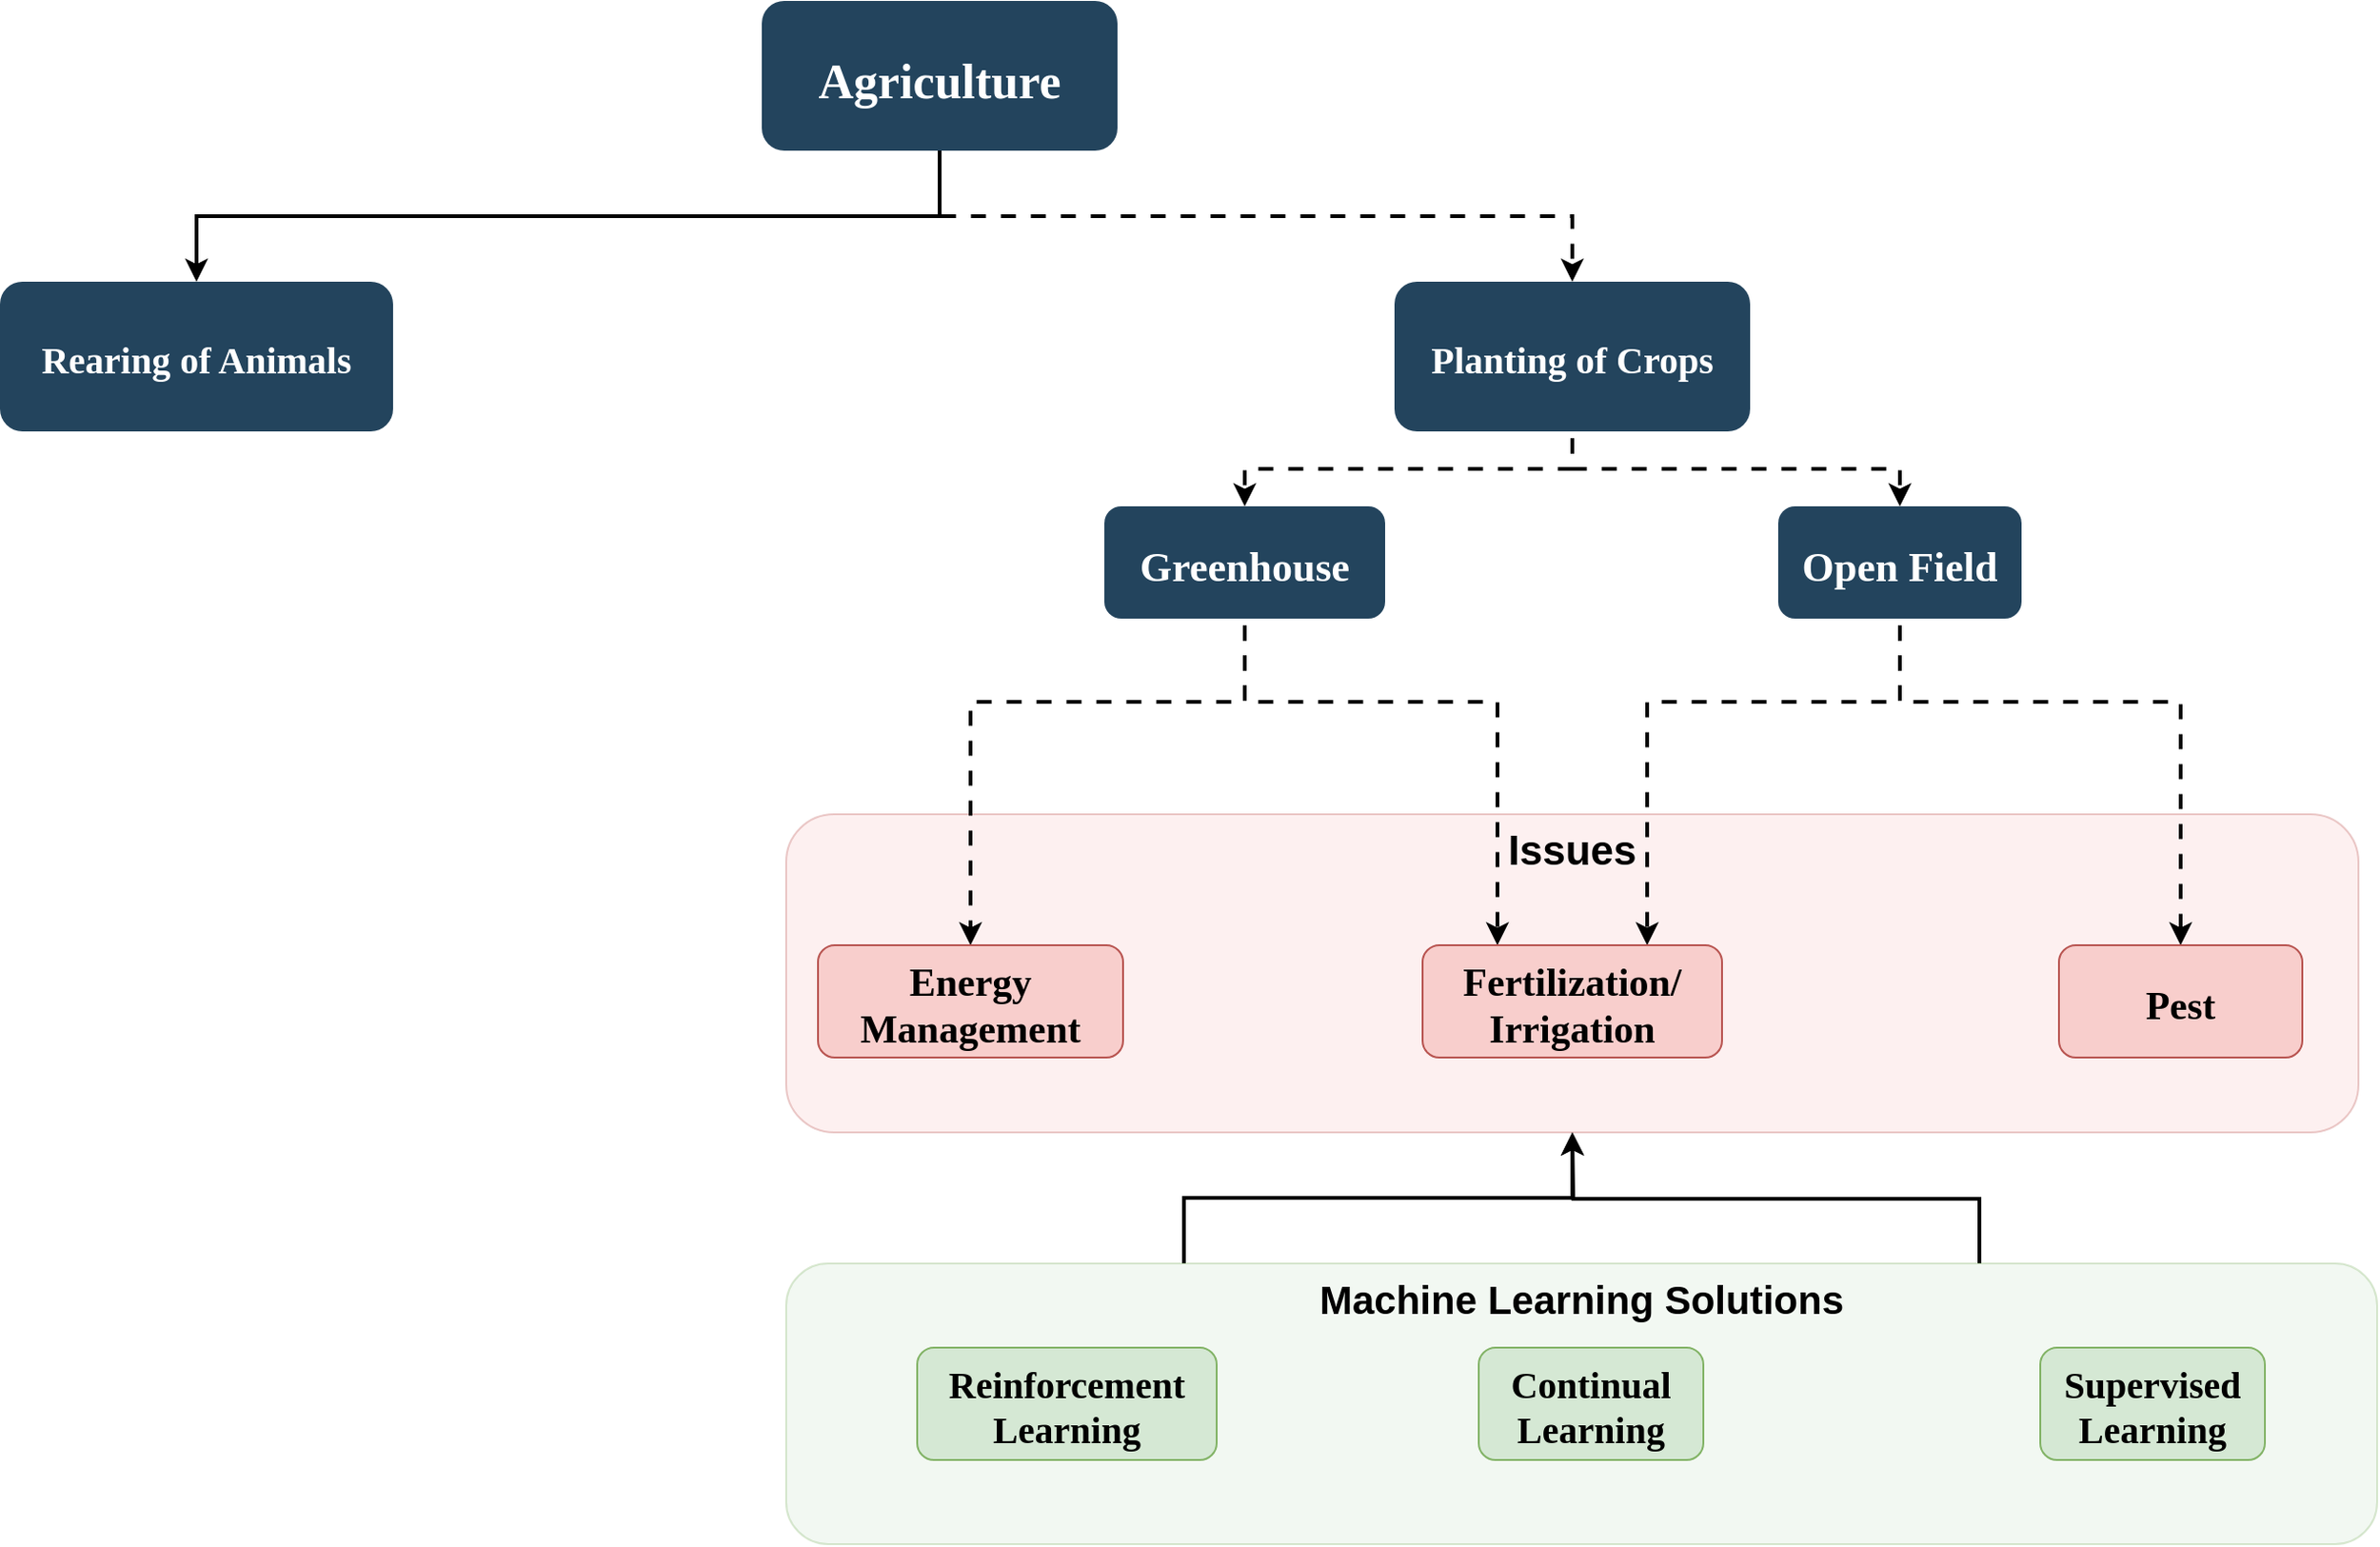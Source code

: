 <mxfile version="23.1.6" type="github">
  <diagram name="Page-1" id="2c0d36ab-eaac-3732-788b-9136903baeff">
    <mxGraphModel dx="2066" dy="1153" grid="1" gridSize="10" guides="1" tooltips="1" connect="1" arrows="1" fold="1" page="1" pageScale="1.5" pageWidth="1169" pageHeight="827" background="none" math="0" shadow="0">
      <root>
        <mxCell id="0" />
        <mxCell id="1" parent="0" />
        <mxCell id="VdHDK7d5ku64aUJpAuBf-138" value="&lt;div style=&quot;&quot;&gt;&lt;b style=&quot;background-color: initial;&quot;&gt;&lt;font style=&quot;font-size: 22px;&quot;&gt;Issues&lt;/font&gt;&lt;/b&gt;&lt;/div&gt;" style="rounded=1;whiteSpace=wrap;html=1;fillColor=#f8cecc;strokeColor=#b85450;opacity=30;align=center;labelPosition=center;verticalLabelPosition=middle;verticalAlign=top;fontSize=17;" vertex="1" parent="1">
          <mxGeometry x="770" y="620" width="840" height="170" as="geometry" />
        </mxCell>
        <mxCell id="VdHDK7d5ku64aUJpAuBf-139" style="edgeStyle=orthogonalEdgeStyle;rounded=0;orthogonalLoop=1;jettySize=auto;html=1;exitX=0.25;exitY=0;exitDx=0;exitDy=0;entryX=0.5;entryY=1;entryDx=0;entryDy=0;strokeWidth=2;" edge="1" parent="1" source="VdHDK7d5ku64aUJpAuBf-133" target="VdHDK7d5ku64aUJpAuBf-138">
          <mxGeometry relative="1" as="geometry" />
        </mxCell>
        <mxCell id="VdHDK7d5ku64aUJpAuBf-140" style="edgeStyle=orthogonalEdgeStyle;rounded=0;orthogonalLoop=1;jettySize=auto;html=1;exitX=0.75;exitY=0;exitDx=0;exitDy=0;shadow=0;strokeWidth=2;" edge="1" parent="1" source="VdHDK7d5ku64aUJpAuBf-133">
          <mxGeometry relative="1" as="geometry">
            <mxPoint x="1190" y="790" as="targetPoint" />
          </mxGeometry>
        </mxCell>
        <mxCell id="VdHDK7d5ku64aUJpAuBf-133" value="&lt;b&gt;&lt;font style=&quot;font-size: 21px;&quot;&gt;Machine Learning Solutions&lt;/font&gt;&lt;/b&gt;" style="rounded=1;whiteSpace=wrap;html=1;fillColor=#d5e8d4;strokeColor=#82b366;opacity=30;verticalAlign=top;gradientColor=none;gradientDirection=west;glass=0;shadow=0;" vertex="1" parent="1">
          <mxGeometry x="770" y="860" width="850" height="150" as="geometry" />
        </mxCell>
        <mxCell id="2" value="Agriculture" style="rounded=1;fillColor=#23445D;gradientColor=none;strokeColor=none;fontColor=#FFFFFF;fontStyle=1;fontFamily=Tahoma;fontSize=26;" parent="1" vertex="1">
          <mxGeometry x="757" y="185.5" width="190" height="80" as="geometry" />
        </mxCell>
        <mxCell id="4" value="Planting of Crops" style="rounded=1;fillColor=#23445D;gradientColor=none;strokeColor=none;fontColor=#FFFFFF;fontStyle=1;fontFamily=Tahoma;fontSize=20;" parent="1" vertex="1">
          <mxGeometry x="1095.0" y="335.5" width="190" height="80" as="geometry" />
        </mxCell>
        <mxCell id="9" value="" style="edgeStyle=elbowEdgeStyle;elbow=vertical;strokeWidth=2;rounded=0;flowAnimation=1;" parent="1" source="2" target="4" edge="1">
          <mxGeometry x="337" y="215.5" width="100" height="100" as="geometry">
            <mxPoint x="337" y="315.5" as="sourcePoint" />
            <mxPoint x="437" y="215.5" as="targetPoint" />
          </mxGeometry>
        </mxCell>
        <mxCell id="13" value="Rearing of Animals" style="rounded=1;fillColor=#23445D;gradientColor=none;strokeColor=none;fontColor=#FFFFFF;fontStyle=1;fontFamily=Tahoma;fontSize=20;" parent="1" vertex="1">
          <mxGeometry x="350" y="335.5" width="210" height="80" as="geometry" />
        </mxCell>
        <mxCell id="VdHDK7d5ku64aUJpAuBf-129" style="edgeStyle=orthogonalEdgeStyle;rounded=0;orthogonalLoop=1;jettySize=auto;html=1;exitX=0.5;exitY=1;exitDx=0;exitDy=0;entryX=0.25;entryY=0;entryDx=0;entryDy=0;strokeWidth=2;flowAnimation=1;" edge="1" parent="1" source="44" target="53">
          <mxGeometry relative="1" as="geometry">
            <Array as="points">
              <mxPoint x="1015" y="560" />
              <mxPoint x="1150" y="560" />
            </Array>
          </mxGeometry>
        </mxCell>
        <mxCell id="VdHDK7d5ku64aUJpAuBf-130" style="edgeStyle=orthogonalEdgeStyle;rounded=0;orthogonalLoop=1;jettySize=auto;html=1;exitX=0.5;exitY=1;exitDx=0;exitDy=0;entryX=0.5;entryY=0;entryDx=0;entryDy=0;strokeWidth=2;flowAnimation=1;" edge="1" parent="1" source="44" target="VdHDK7d5ku64aUJpAuBf-128">
          <mxGeometry relative="1" as="geometry">
            <Array as="points">
              <mxPoint x="1015" y="560" />
              <mxPoint x="869" y="560" />
            </Array>
          </mxGeometry>
        </mxCell>
        <mxCell id="44" value="Greenhouse" style="rounded=1;fillColor=#23445D;gradientColor=none;strokeColor=none;fontColor=#FFFFFF;fontStyle=1;fontFamily=Tahoma;fontSize=22;" parent="1" vertex="1">
          <mxGeometry x="940" y="455.5" width="150" height="60" as="geometry" />
        </mxCell>
        <mxCell id="VdHDK7d5ku64aUJpAuBf-126" style="edgeStyle=orthogonalEdgeStyle;rounded=0;orthogonalLoop=1;jettySize=auto;html=1;exitX=0.5;exitY=1;exitDx=0;exitDy=0;entryX=0.75;entryY=0;entryDx=0;entryDy=0;strokeWidth=2;flowAnimation=1;" edge="1" parent="1" source="52" target="53">
          <mxGeometry relative="1" as="geometry">
            <Array as="points">
              <mxPoint x="1365" y="560" />
              <mxPoint x="1230" y="560" />
            </Array>
          </mxGeometry>
        </mxCell>
        <mxCell id="VdHDK7d5ku64aUJpAuBf-127" style="edgeStyle=orthogonalEdgeStyle;rounded=0;orthogonalLoop=1;jettySize=auto;html=1;exitX=0.5;exitY=1;exitDx=0;exitDy=0;entryX=0.5;entryY=0;entryDx=0;entryDy=0;strokeWidth=2;flowAnimation=1;" edge="1" parent="1" source="52" target="VdHDK7d5ku64aUJpAuBf-125">
          <mxGeometry relative="1" as="geometry">
            <Array as="points">
              <mxPoint x="1365" y="560" />
              <mxPoint x="1515" y="560" />
            </Array>
          </mxGeometry>
        </mxCell>
        <mxCell id="52" value="Open Field" style="rounded=1;fillColor=#23445D;gradientColor=none;strokeColor=none;fontColor=#FFFFFF;fontStyle=1;fontFamily=Tahoma;fontSize=22;" parent="1" vertex="1">
          <mxGeometry x="1300" y="455.5" width="130" height="60" as="geometry" />
        </mxCell>
        <mxCell id="53" value="Fertilization/&#xa;Irrigation" style="rounded=1;fillColor=#f8cecc;strokeColor=#b85450;fontStyle=1;fontFamily=Tahoma;fontSize=21;" parent="1" vertex="1">
          <mxGeometry x="1110" y="690" width="160" height="60" as="geometry" />
        </mxCell>
        <mxCell id="61" value="" style="edgeStyle=elbowEdgeStyle;elbow=vertical;strokeWidth=2;rounded=0" parent="1" source="2" target="13" edge="1">
          <mxGeometry x="-23" y="135.5" width="100" height="100" as="geometry">
            <mxPoint x="-23" y="235.5" as="sourcePoint" />
            <mxPoint x="77" y="135.5" as="targetPoint" />
          </mxGeometry>
        </mxCell>
        <mxCell id="105" value="" style="edgeStyle=elbowEdgeStyle;elbow=vertical;strokeWidth=2;rounded=0;flowAnimation=1;" parent="1" source="4" target="44" edge="1">
          <mxGeometry x="-23" y="135.5" width="100" height="100" as="geometry">
            <mxPoint x="-290" y="235.5" as="sourcePoint" />
            <mxPoint x="-190" y="135.5" as="targetPoint" />
          </mxGeometry>
        </mxCell>
        <mxCell id="106" value="" style="edgeStyle=elbowEdgeStyle;elbow=vertical;strokeWidth=2;rounded=0;flowAnimation=1;" parent="1" source="4" target="52" edge="1">
          <mxGeometry x="-23" y="135.5" width="100" height="100" as="geometry">
            <mxPoint x="-290" y="235.5" as="sourcePoint" />
            <mxPoint x="-190" y="135.5" as="targetPoint" />
          </mxGeometry>
        </mxCell>
        <mxCell id="VdHDK7d5ku64aUJpAuBf-125" value="Pest" style="rounded=1;fillColor=#f8cecc;strokeColor=#b85450;fontStyle=1;fontFamily=Tahoma;fontSize=21;" vertex="1" parent="1">
          <mxGeometry x="1450" y="690" width="130" height="60" as="geometry" />
        </mxCell>
        <mxCell id="VdHDK7d5ku64aUJpAuBf-128" value="Energy &#xa;Management" style="rounded=1;fillColor=#f8cecc;strokeColor=#b85450;fontStyle=1;fontFamily=Tahoma;fontSize=21;" vertex="1" parent="1">
          <mxGeometry x="787" y="690" width="163" height="60" as="geometry" />
        </mxCell>
        <mxCell id="VdHDK7d5ku64aUJpAuBf-134" value="Reinforcement&#xa;Learning" style="rounded=1;fillColor=#d5e8d4;strokeColor=#82b366;fontStyle=1;fontFamily=Tahoma;fontSize=20;" vertex="1" parent="1">
          <mxGeometry x="840" y="905" width="160" height="60" as="geometry" />
        </mxCell>
        <mxCell id="VdHDK7d5ku64aUJpAuBf-135" value="Continual&#xa;Learning" style="rounded=1;fillColor=#d5e8d4;strokeColor=#82b366;fontStyle=1;fontFamily=Tahoma;fontSize=20;" vertex="1" parent="1">
          <mxGeometry x="1140" y="905" width="120" height="60" as="geometry" />
        </mxCell>
        <mxCell id="VdHDK7d5ku64aUJpAuBf-136" value="Supervised&#xa;Learning" style="rounded=1;fillColor=#d5e8d4;strokeColor=#82b366;fontStyle=1;fontFamily=Tahoma;fontSize=20;" vertex="1" parent="1">
          <mxGeometry x="1440" y="905" width="120" height="60" as="geometry" />
        </mxCell>
      </root>
    </mxGraphModel>
  </diagram>
</mxfile>
